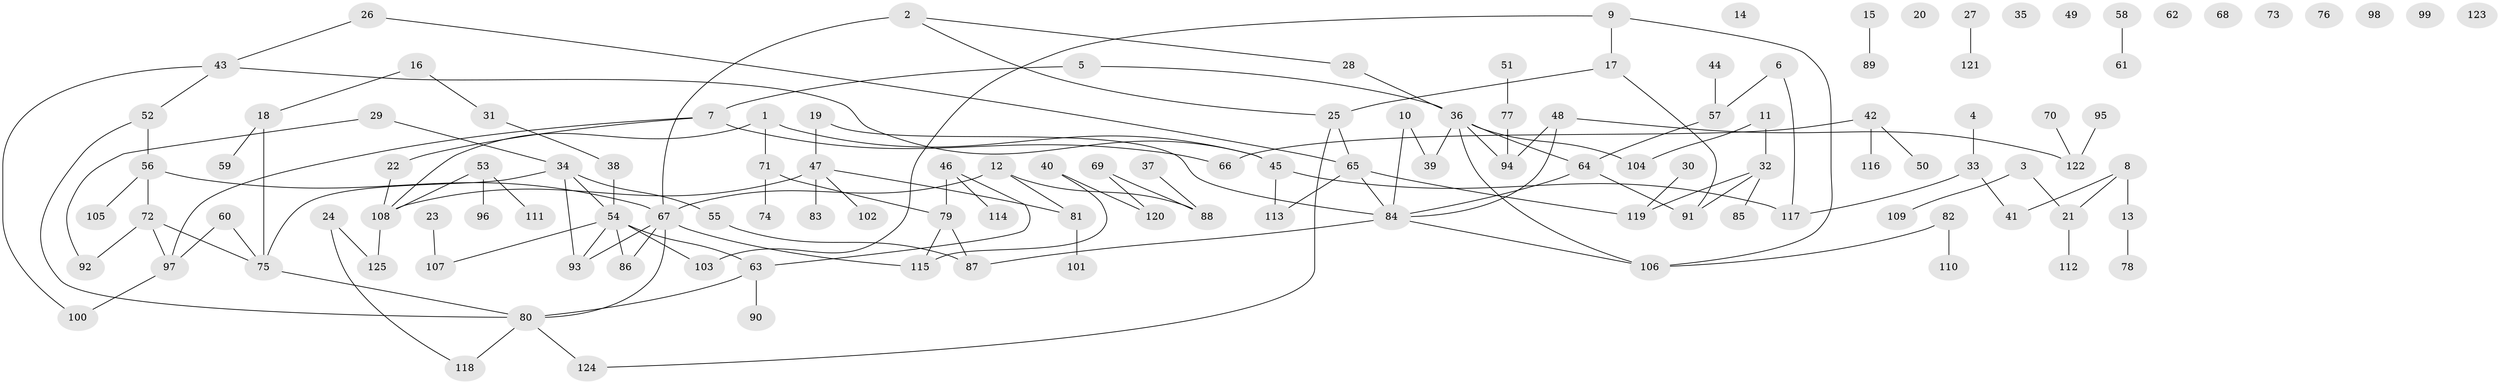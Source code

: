 // Generated by graph-tools (version 1.1) at 2025/49/03/09/25 03:49:11]
// undirected, 125 vertices, 143 edges
graph export_dot {
graph [start="1"]
  node [color=gray90,style=filled];
  1;
  2;
  3;
  4;
  5;
  6;
  7;
  8;
  9;
  10;
  11;
  12;
  13;
  14;
  15;
  16;
  17;
  18;
  19;
  20;
  21;
  22;
  23;
  24;
  25;
  26;
  27;
  28;
  29;
  30;
  31;
  32;
  33;
  34;
  35;
  36;
  37;
  38;
  39;
  40;
  41;
  42;
  43;
  44;
  45;
  46;
  47;
  48;
  49;
  50;
  51;
  52;
  53;
  54;
  55;
  56;
  57;
  58;
  59;
  60;
  61;
  62;
  63;
  64;
  65;
  66;
  67;
  68;
  69;
  70;
  71;
  72;
  73;
  74;
  75;
  76;
  77;
  78;
  79;
  80;
  81;
  82;
  83;
  84;
  85;
  86;
  87;
  88;
  89;
  90;
  91;
  92;
  93;
  94;
  95;
  96;
  97;
  98;
  99;
  100;
  101;
  102;
  103;
  104;
  105;
  106;
  107;
  108;
  109;
  110;
  111;
  112;
  113;
  114;
  115;
  116;
  117;
  118;
  119;
  120;
  121;
  122;
  123;
  124;
  125;
  1 -- 45;
  1 -- 71;
  1 -- 108;
  2 -- 25;
  2 -- 28;
  2 -- 67;
  3 -- 21;
  3 -- 109;
  4 -- 33;
  5 -- 7;
  5 -- 36;
  6 -- 57;
  6 -- 117;
  7 -- 22;
  7 -- 66;
  7 -- 97;
  8 -- 13;
  8 -- 21;
  8 -- 41;
  9 -- 17;
  9 -- 103;
  9 -- 106;
  10 -- 39;
  10 -- 84;
  11 -- 32;
  11 -- 104;
  12 -- 67;
  12 -- 81;
  12 -- 88;
  13 -- 78;
  15 -- 89;
  16 -- 18;
  16 -- 31;
  17 -- 25;
  17 -- 91;
  18 -- 59;
  18 -- 75;
  19 -- 47;
  19 -- 84;
  21 -- 112;
  22 -- 108;
  23 -- 107;
  24 -- 118;
  24 -- 125;
  25 -- 65;
  25 -- 124;
  26 -- 43;
  26 -- 65;
  27 -- 121;
  28 -- 36;
  29 -- 34;
  29 -- 92;
  30 -- 119;
  31 -- 38;
  32 -- 85;
  32 -- 91;
  32 -- 119;
  33 -- 41;
  33 -- 117;
  34 -- 54;
  34 -- 55;
  34 -- 75;
  34 -- 93;
  36 -- 39;
  36 -- 64;
  36 -- 94;
  36 -- 104;
  36 -- 106;
  37 -- 88;
  38 -- 54;
  40 -- 115;
  40 -- 120;
  42 -- 50;
  42 -- 66;
  42 -- 116;
  43 -- 45;
  43 -- 52;
  43 -- 100;
  44 -- 57;
  45 -- 113;
  45 -- 117;
  46 -- 63;
  46 -- 79;
  46 -- 114;
  47 -- 81;
  47 -- 83;
  47 -- 102;
  47 -- 108;
  48 -- 84;
  48 -- 94;
  48 -- 122;
  51 -- 77;
  52 -- 56;
  52 -- 80;
  53 -- 96;
  53 -- 108;
  53 -- 111;
  54 -- 63;
  54 -- 86;
  54 -- 93;
  54 -- 103;
  54 -- 107;
  55 -- 87;
  56 -- 67;
  56 -- 72;
  56 -- 105;
  57 -- 64;
  58 -- 61;
  60 -- 75;
  60 -- 97;
  63 -- 80;
  63 -- 90;
  64 -- 84;
  64 -- 91;
  65 -- 84;
  65 -- 113;
  65 -- 119;
  67 -- 80;
  67 -- 86;
  67 -- 93;
  67 -- 115;
  69 -- 88;
  69 -- 120;
  70 -- 122;
  71 -- 74;
  71 -- 79;
  72 -- 75;
  72 -- 92;
  72 -- 97;
  75 -- 80;
  77 -- 94;
  79 -- 87;
  79 -- 115;
  80 -- 118;
  80 -- 124;
  81 -- 101;
  82 -- 106;
  82 -- 110;
  84 -- 87;
  84 -- 106;
  95 -- 122;
  97 -- 100;
  108 -- 125;
}
